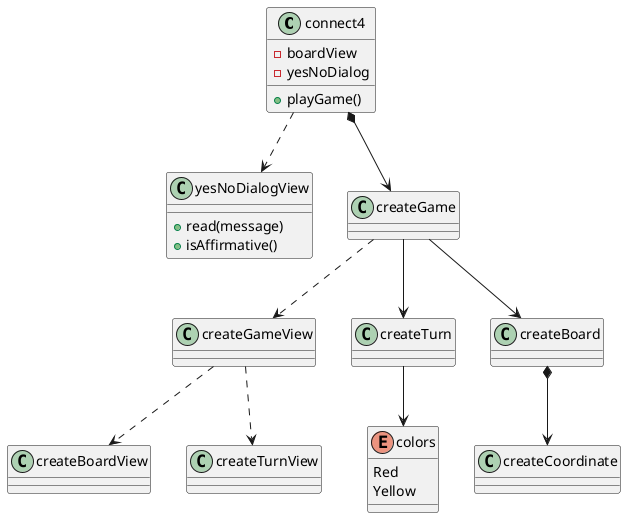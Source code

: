 @startuml

class connect4{
    - boardView
    - yesNoDialog
    + playGame()
}
class yesNoDialogView{
    + read(message)
    + isAffirmative()
}

class createGame{

}

class createGameView{

}


class createBoardView{

}

class createTurn{

}

class createTurnView{


}

class createCoordinate{

}

enum colors{
Red
Yellow
}


connect4 ..> yesNoDialogView
connect4 *--> createGame
createGame --> createBoard
createGame --> createTurn


createGame ..> createGameView
createGameView ..> createBoardView
createGameView ..> createTurnView

createBoard *--> createCoordinate

createTurn --> colors

@enduml